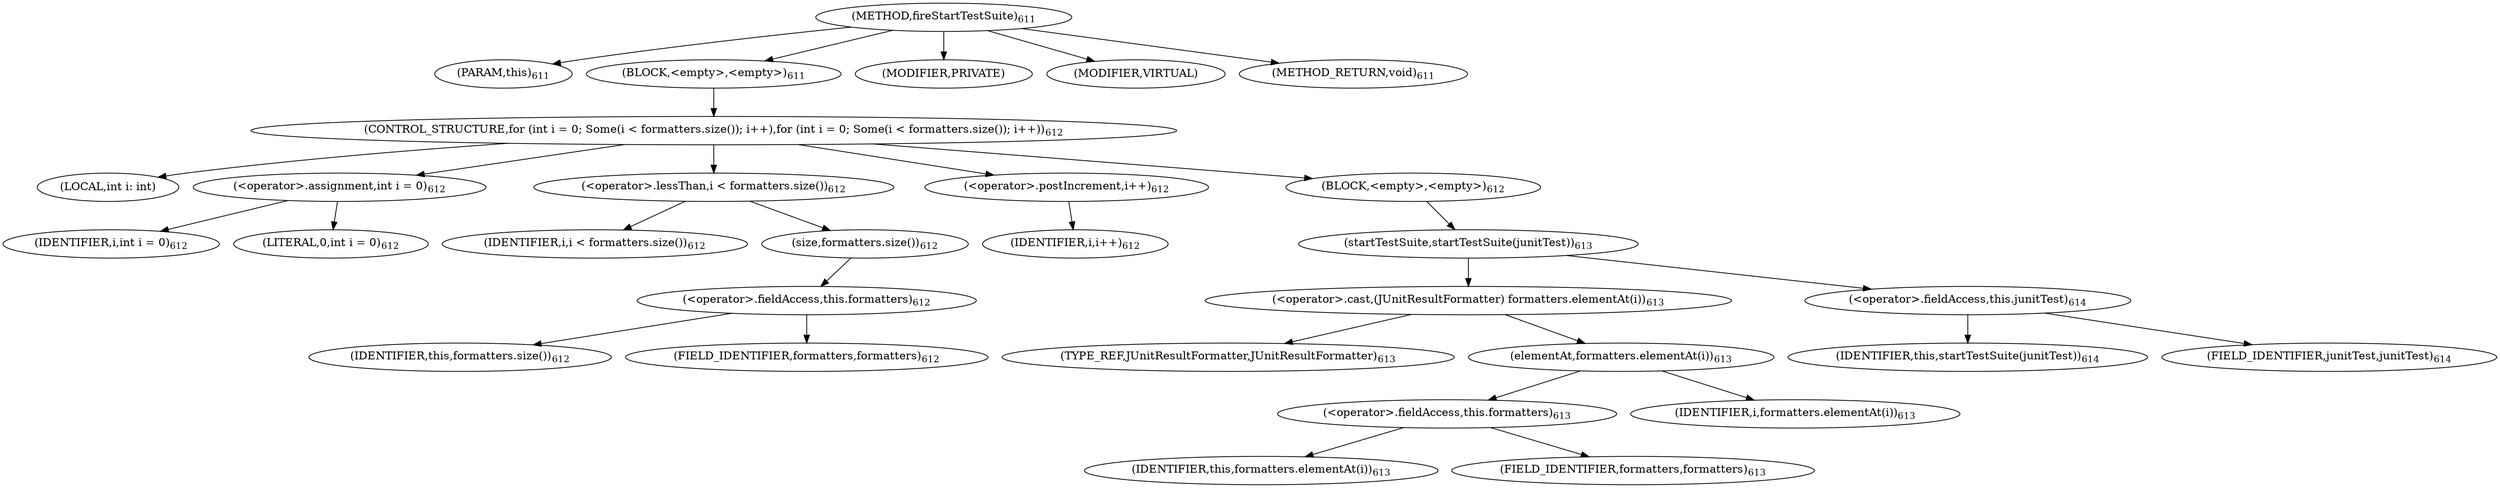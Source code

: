 digraph "fireStartTestSuite" {  
"1260" [label = <(METHOD,fireStartTestSuite)<SUB>611</SUB>> ]
"1261" [label = <(PARAM,this)<SUB>611</SUB>> ]
"1262" [label = <(BLOCK,&lt;empty&gt;,&lt;empty&gt;)<SUB>611</SUB>> ]
"1263" [label = <(CONTROL_STRUCTURE,for (int i = 0; Some(i &lt; formatters.size()); i++),for (int i = 0; Some(i &lt; formatters.size()); i++))<SUB>612</SUB>> ]
"1264" [label = <(LOCAL,int i: int)> ]
"1265" [label = <(&lt;operator&gt;.assignment,int i = 0)<SUB>612</SUB>> ]
"1266" [label = <(IDENTIFIER,i,int i = 0)<SUB>612</SUB>> ]
"1267" [label = <(LITERAL,0,int i = 0)<SUB>612</SUB>> ]
"1268" [label = <(&lt;operator&gt;.lessThan,i &lt; formatters.size())<SUB>612</SUB>> ]
"1269" [label = <(IDENTIFIER,i,i &lt; formatters.size())<SUB>612</SUB>> ]
"1270" [label = <(size,formatters.size())<SUB>612</SUB>> ]
"1271" [label = <(&lt;operator&gt;.fieldAccess,this.formatters)<SUB>612</SUB>> ]
"1272" [label = <(IDENTIFIER,this,formatters.size())<SUB>612</SUB>> ]
"1273" [label = <(FIELD_IDENTIFIER,formatters,formatters)<SUB>612</SUB>> ]
"1274" [label = <(&lt;operator&gt;.postIncrement,i++)<SUB>612</SUB>> ]
"1275" [label = <(IDENTIFIER,i,i++)<SUB>612</SUB>> ]
"1276" [label = <(BLOCK,&lt;empty&gt;,&lt;empty&gt;)<SUB>612</SUB>> ]
"1277" [label = <(startTestSuite,startTestSuite(junitTest))<SUB>613</SUB>> ]
"1278" [label = <(&lt;operator&gt;.cast,(JUnitResultFormatter) formatters.elementAt(i))<SUB>613</SUB>> ]
"1279" [label = <(TYPE_REF,JUnitResultFormatter,JUnitResultFormatter)<SUB>613</SUB>> ]
"1280" [label = <(elementAt,formatters.elementAt(i))<SUB>613</SUB>> ]
"1281" [label = <(&lt;operator&gt;.fieldAccess,this.formatters)<SUB>613</SUB>> ]
"1282" [label = <(IDENTIFIER,this,formatters.elementAt(i))<SUB>613</SUB>> ]
"1283" [label = <(FIELD_IDENTIFIER,formatters,formatters)<SUB>613</SUB>> ]
"1284" [label = <(IDENTIFIER,i,formatters.elementAt(i))<SUB>613</SUB>> ]
"1285" [label = <(&lt;operator&gt;.fieldAccess,this.junitTest)<SUB>614</SUB>> ]
"1286" [label = <(IDENTIFIER,this,startTestSuite(junitTest))<SUB>614</SUB>> ]
"1287" [label = <(FIELD_IDENTIFIER,junitTest,junitTest)<SUB>614</SUB>> ]
"1288" [label = <(MODIFIER,PRIVATE)> ]
"1289" [label = <(MODIFIER,VIRTUAL)> ]
"1290" [label = <(METHOD_RETURN,void)<SUB>611</SUB>> ]
  "1260" -> "1261" 
  "1260" -> "1262" 
  "1260" -> "1288" 
  "1260" -> "1289" 
  "1260" -> "1290" 
  "1262" -> "1263" 
  "1263" -> "1264" 
  "1263" -> "1265" 
  "1263" -> "1268" 
  "1263" -> "1274" 
  "1263" -> "1276" 
  "1265" -> "1266" 
  "1265" -> "1267" 
  "1268" -> "1269" 
  "1268" -> "1270" 
  "1270" -> "1271" 
  "1271" -> "1272" 
  "1271" -> "1273" 
  "1274" -> "1275" 
  "1276" -> "1277" 
  "1277" -> "1278" 
  "1277" -> "1285" 
  "1278" -> "1279" 
  "1278" -> "1280" 
  "1280" -> "1281" 
  "1280" -> "1284" 
  "1281" -> "1282" 
  "1281" -> "1283" 
  "1285" -> "1286" 
  "1285" -> "1287" 
}
